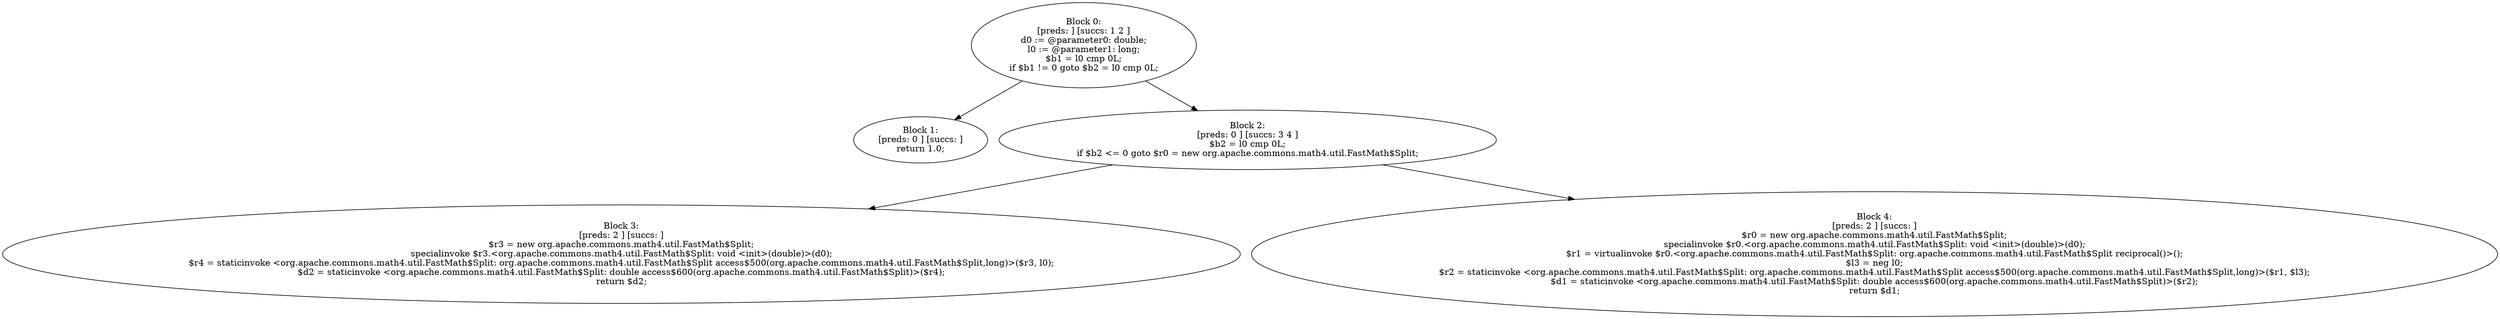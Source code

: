 digraph "unitGraph" {
    "Block 0:
[preds: ] [succs: 1 2 ]
d0 := @parameter0: double;
l0 := @parameter1: long;
$b1 = l0 cmp 0L;
if $b1 != 0 goto $b2 = l0 cmp 0L;
"
    "Block 1:
[preds: 0 ] [succs: ]
return 1.0;
"
    "Block 2:
[preds: 0 ] [succs: 3 4 ]
$b2 = l0 cmp 0L;
if $b2 <= 0 goto $r0 = new org.apache.commons.math4.util.FastMath$Split;
"
    "Block 3:
[preds: 2 ] [succs: ]
$r3 = new org.apache.commons.math4.util.FastMath$Split;
specialinvoke $r3.<org.apache.commons.math4.util.FastMath$Split: void <init>(double)>(d0);
$r4 = staticinvoke <org.apache.commons.math4.util.FastMath$Split: org.apache.commons.math4.util.FastMath$Split access$500(org.apache.commons.math4.util.FastMath$Split,long)>($r3, l0);
$d2 = staticinvoke <org.apache.commons.math4.util.FastMath$Split: double access$600(org.apache.commons.math4.util.FastMath$Split)>($r4);
return $d2;
"
    "Block 4:
[preds: 2 ] [succs: ]
$r0 = new org.apache.commons.math4.util.FastMath$Split;
specialinvoke $r0.<org.apache.commons.math4.util.FastMath$Split: void <init>(double)>(d0);
$r1 = virtualinvoke $r0.<org.apache.commons.math4.util.FastMath$Split: org.apache.commons.math4.util.FastMath$Split reciprocal()>();
$l3 = neg l0;
$r2 = staticinvoke <org.apache.commons.math4.util.FastMath$Split: org.apache.commons.math4.util.FastMath$Split access$500(org.apache.commons.math4.util.FastMath$Split,long)>($r1, $l3);
$d1 = staticinvoke <org.apache.commons.math4.util.FastMath$Split: double access$600(org.apache.commons.math4.util.FastMath$Split)>($r2);
return $d1;
"
    "Block 0:
[preds: ] [succs: 1 2 ]
d0 := @parameter0: double;
l0 := @parameter1: long;
$b1 = l0 cmp 0L;
if $b1 != 0 goto $b2 = l0 cmp 0L;
"->"Block 1:
[preds: 0 ] [succs: ]
return 1.0;
";
    "Block 0:
[preds: ] [succs: 1 2 ]
d0 := @parameter0: double;
l0 := @parameter1: long;
$b1 = l0 cmp 0L;
if $b1 != 0 goto $b2 = l0 cmp 0L;
"->"Block 2:
[preds: 0 ] [succs: 3 4 ]
$b2 = l0 cmp 0L;
if $b2 <= 0 goto $r0 = new org.apache.commons.math4.util.FastMath$Split;
";
    "Block 2:
[preds: 0 ] [succs: 3 4 ]
$b2 = l0 cmp 0L;
if $b2 <= 0 goto $r0 = new org.apache.commons.math4.util.FastMath$Split;
"->"Block 3:
[preds: 2 ] [succs: ]
$r3 = new org.apache.commons.math4.util.FastMath$Split;
specialinvoke $r3.<org.apache.commons.math4.util.FastMath$Split: void <init>(double)>(d0);
$r4 = staticinvoke <org.apache.commons.math4.util.FastMath$Split: org.apache.commons.math4.util.FastMath$Split access$500(org.apache.commons.math4.util.FastMath$Split,long)>($r3, l0);
$d2 = staticinvoke <org.apache.commons.math4.util.FastMath$Split: double access$600(org.apache.commons.math4.util.FastMath$Split)>($r4);
return $d2;
";
    "Block 2:
[preds: 0 ] [succs: 3 4 ]
$b2 = l0 cmp 0L;
if $b2 <= 0 goto $r0 = new org.apache.commons.math4.util.FastMath$Split;
"->"Block 4:
[preds: 2 ] [succs: ]
$r0 = new org.apache.commons.math4.util.FastMath$Split;
specialinvoke $r0.<org.apache.commons.math4.util.FastMath$Split: void <init>(double)>(d0);
$r1 = virtualinvoke $r0.<org.apache.commons.math4.util.FastMath$Split: org.apache.commons.math4.util.FastMath$Split reciprocal()>();
$l3 = neg l0;
$r2 = staticinvoke <org.apache.commons.math4.util.FastMath$Split: org.apache.commons.math4.util.FastMath$Split access$500(org.apache.commons.math4.util.FastMath$Split,long)>($r1, $l3);
$d1 = staticinvoke <org.apache.commons.math4.util.FastMath$Split: double access$600(org.apache.commons.math4.util.FastMath$Split)>($r2);
return $d1;
";
}
